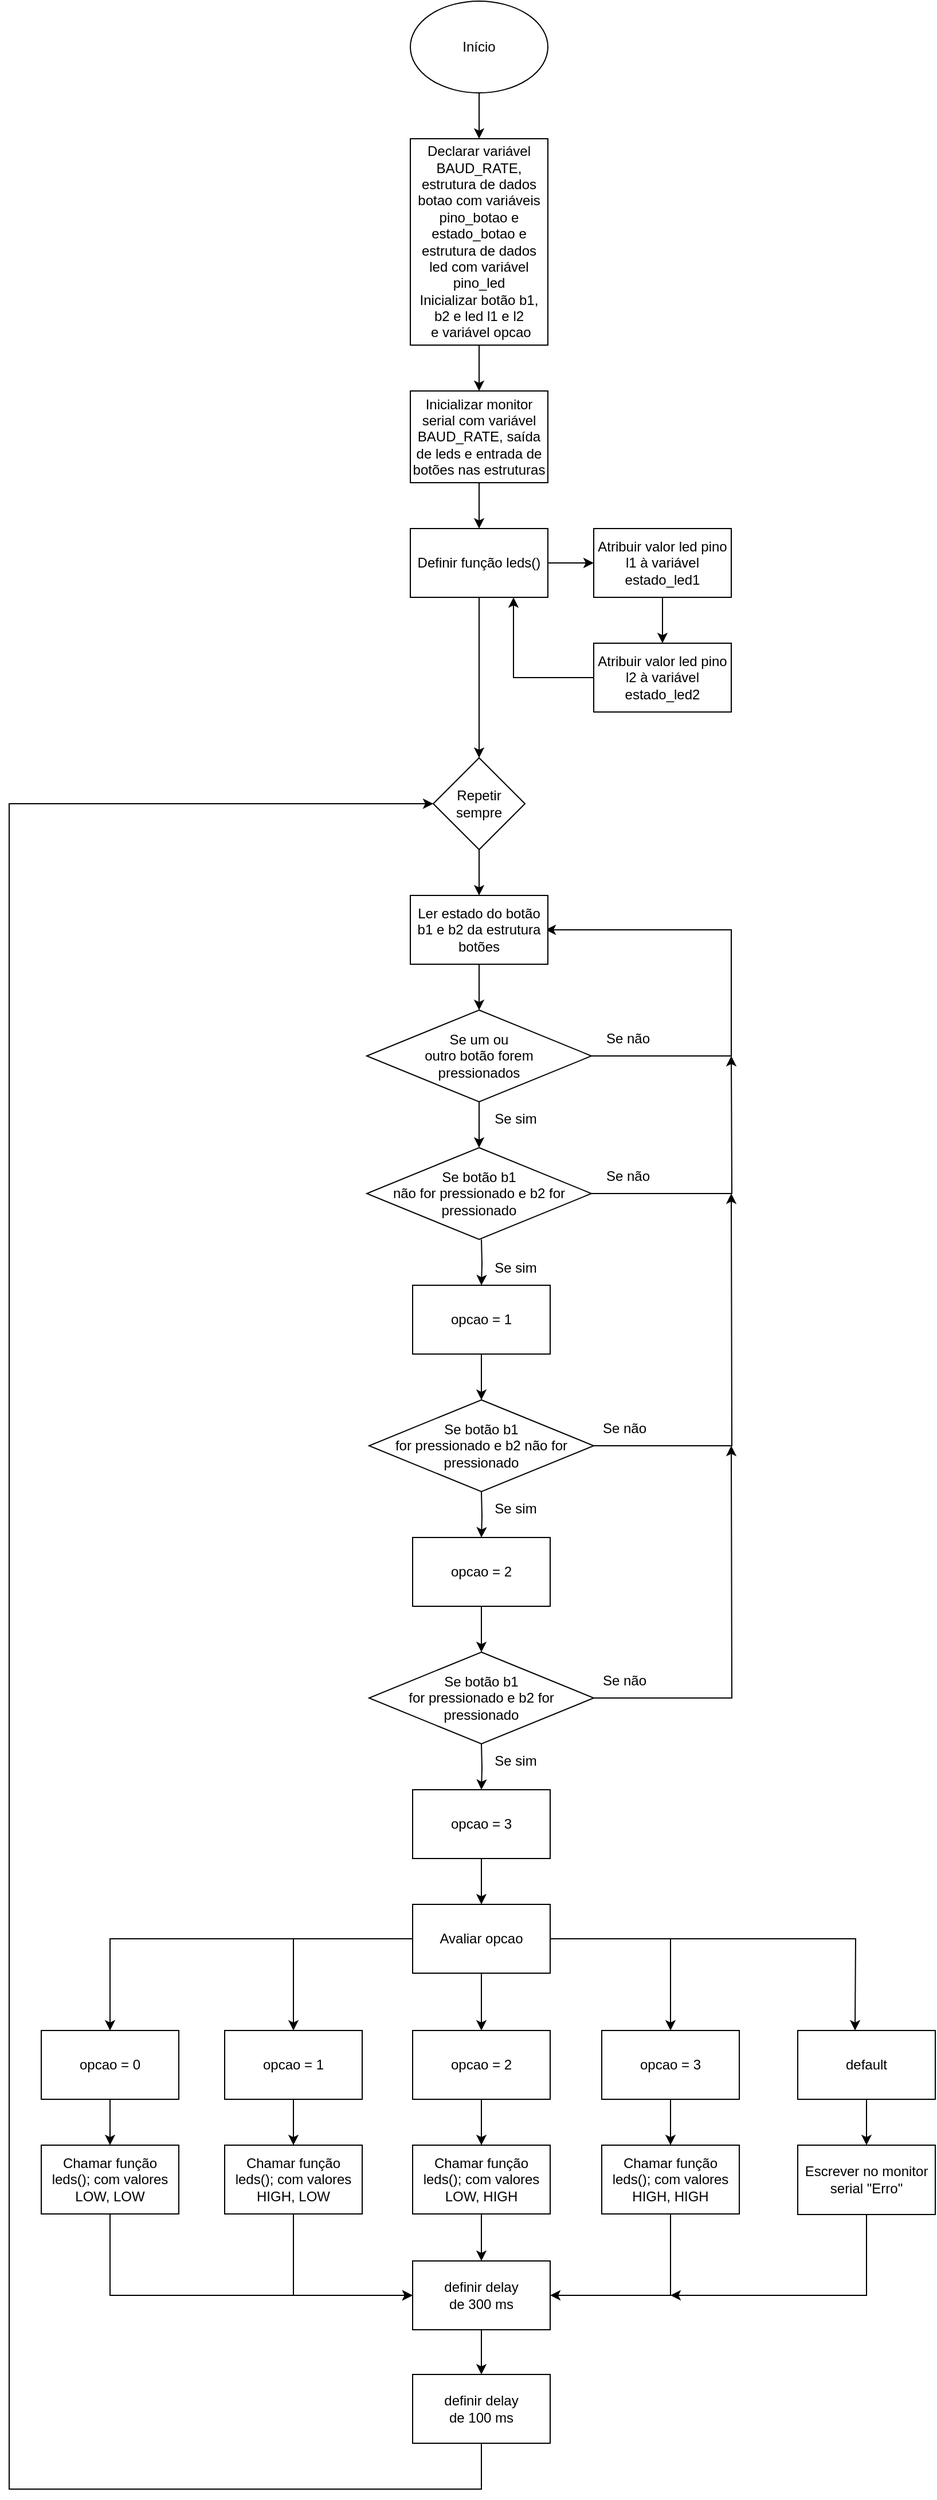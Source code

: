 <mxfile version="28.2.5">
  <diagram name="Página-1" id="gy2yo7RkpKanjK4BpiVM">
    <mxGraphModel dx="1453" dy="862" grid="1" gridSize="10" guides="1" tooltips="1" connect="1" arrows="1" fold="1" page="1" pageScale="1" pageWidth="827" pageHeight="1169" math="0" shadow="0">
      <root>
        <mxCell id="0" />
        <mxCell id="1" parent="0" />
        <mxCell id="s2uIdZ-xBV_o9WMeRKXz-3" style="edgeStyle=orthogonalEdgeStyle;rounded=0;orthogonalLoop=1;jettySize=auto;html=1;entryX=0.5;entryY=0;entryDx=0;entryDy=0;" parent="1" source="s2uIdZ-xBV_o9WMeRKXz-1" target="s2uIdZ-xBV_o9WMeRKXz-2" edge="1">
          <mxGeometry relative="1" as="geometry" />
        </mxCell>
        <mxCell id="s2uIdZ-xBV_o9WMeRKXz-1" value="Início" style="ellipse;whiteSpace=wrap;html=1;" parent="1" vertex="1">
          <mxGeometry x="360" y="40" width="120" height="80" as="geometry" />
        </mxCell>
        <mxCell id="sqqWQABOZcfXU_FFNj_d-2" style="edgeStyle=orthogonalEdgeStyle;rounded=0;orthogonalLoop=1;jettySize=auto;html=1;entryX=0.5;entryY=0;entryDx=0;entryDy=0;" edge="1" parent="1" source="s2uIdZ-xBV_o9WMeRKXz-2" target="s2uIdZ-xBV_o9WMeRKXz-4">
          <mxGeometry relative="1" as="geometry" />
        </mxCell>
        <mxCell id="s2uIdZ-xBV_o9WMeRKXz-2" value="Declarar variável BAUD_RATE, estrutura de dados botao com variáveis pino_botao e estado_botao e estrutura de dados led com variável pino_led&lt;div&gt;Inicializar botão b1, b2 e led l1 e l2&lt;div&gt;&amp;nbsp;e variável opcao&lt;/div&gt;&lt;/div&gt;" style="rounded=0;whiteSpace=wrap;html=1;" parent="1" vertex="1">
          <mxGeometry x="360" y="160" width="120" height="180" as="geometry" />
        </mxCell>
        <mxCell id="sqqWQABOZcfXU_FFNj_d-4" style="edgeStyle=orthogonalEdgeStyle;rounded=0;orthogonalLoop=1;jettySize=auto;html=1;entryX=0.5;entryY=0;entryDx=0;entryDy=0;" edge="1" parent="1" source="s2uIdZ-xBV_o9WMeRKXz-4" target="sqqWQABOZcfXU_FFNj_d-3">
          <mxGeometry relative="1" as="geometry" />
        </mxCell>
        <mxCell id="s2uIdZ-xBV_o9WMeRKXz-4" value="Inicializar monitor serial com variável BAUD_RATE, saída de leds e entrada de botões nas estruturas" style="rounded=0;whiteSpace=wrap;html=1;" parent="1" vertex="1">
          <mxGeometry x="360.0" y="380" width="120" height="80" as="geometry" />
        </mxCell>
        <mxCell id="aJDHhqfRUW_FTxvvCAS1-13" style="edgeStyle=orthogonalEdgeStyle;rounded=0;orthogonalLoop=1;jettySize=auto;html=1;entryX=0.5;entryY=0;entryDx=0;entryDy=0;" parent="1" source="s2uIdZ-xBV_o9WMeRKXz-6" target="aJDHhqfRUW_FTxvvCAS1-12" edge="1">
          <mxGeometry relative="1" as="geometry" />
        </mxCell>
        <mxCell id="s2uIdZ-xBV_o9WMeRKXz-6" value="Repetir sempre" style="rhombus;whiteSpace=wrap;html=1;" parent="1" vertex="1">
          <mxGeometry x="380.0" y="700" width="80" height="80" as="geometry" />
        </mxCell>
        <mxCell id="s2uIdZ-xBV_o9WMeRKXz-14" value="" style="edgeStyle=orthogonalEdgeStyle;rounded=0;orthogonalLoop=1;jettySize=auto;html=1;entryX=0.5;entryY=0;entryDx=0;entryDy=0;" parent="1" source="s2uIdZ-xBV_o9WMeRKXz-8" target="s2uIdZ-xBV_o9WMeRKXz-9" edge="1">
          <mxGeometry relative="1" as="geometry" />
        </mxCell>
        <mxCell id="s2uIdZ-xBV_o9WMeRKXz-15" style="edgeStyle=orthogonalEdgeStyle;rounded=0;orthogonalLoop=1;jettySize=auto;html=1;entryX=0.5;entryY=0;entryDx=0;entryDy=0;" parent="1" source="s2uIdZ-xBV_o9WMeRKXz-8" target="s2uIdZ-xBV_o9WMeRKXz-10" edge="1">
          <mxGeometry relative="1" as="geometry" />
        </mxCell>
        <mxCell id="s2uIdZ-xBV_o9WMeRKXz-16" style="edgeStyle=orthogonalEdgeStyle;rounded=0;orthogonalLoop=1;jettySize=auto;html=1;entryX=0.5;entryY=0;entryDx=0;entryDy=0;" parent="1" source="s2uIdZ-xBV_o9WMeRKXz-8" target="s2uIdZ-xBV_o9WMeRKXz-11" edge="1">
          <mxGeometry relative="1" as="geometry" />
        </mxCell>
        <mxCell id="s2uIdZ-xBV_o9WMeRKXz-17" style="edgeStyle=orthogonalEdgeStyle;rounded=0;orthogonalLoop=1;jettySize=auto;html=1;entryX=0.5;entryY=0;entryDx=0;entryDy=0;" parent="1" source="s2uIdZ-xBV_o9WMeRKXz-8" target="s2uIdZ-xBV_o9WMeRKXz-12" edge="1">
          <mxGeometry relative="1" as="geometry" />
        </mxCell>
        <mxCell id="s2uIdZ-xBV_o9WMeRKXz-18" style="edgeStyle=orthogonalEdgeStyle;rounded=0;orthogonalLoop=1;jettySize=auto;html=1;entryX=0.5;entryY=0;entryDx=0;entryDy=0;" parent="1" source="s2uIdZ-xBV_o9WMeRKXz-8" edge="1">
          <mxGeometry relative="1" as="geometry">
            <mxPoint x="748.0" y="1810.0" as="targetPoint" />
          </mxGeometry>
        </mxCell>
        <mxCell id="s2uIdZ-xBV_o9WMeRKXz-8" value="Avaliar opcao" style="rounded=0;whiteSpace=wrap;html=1;" parent="1" vertex="1">
          <mxGeometry x="362.0" y="1700" width="120" height="60" as="geometry" />
        </mxCell>
        <mxCell id="s2uIdZ-xBV_o9WMeRKXz-29" style="edgeStyle=orthogonalEdgeStyle;rounded=0;orthogonalLoop=1;jettySize=auto;html=1;entryX=0.5;entryY=0;entryDx=0;entryDy=0;" parent="1" source="s2uIdZ-xBV_o9WMeRKXz-9" target="s2uIdZ-xBV_o9WMeRKXz-24" edge="1">
          <mxGeometry relative="1" as="geometry" />
        </mxCell>
        <mxCell id="s2uIdZ-xBV_o9WMeRKXz-9" value="opcao = 0" style="rounded=0;whiteSpace=wrap;html=1;" parent="1" vertex="1">
          <mxGeometry x="38" y="1810" width="120" height="60" as="geometry" />
        </mxCell>
        <mxCell id="s2uIdZ-xBV_o9WMeRKXz-30" style="edgeStyle=orthogonalEdgeStyle;rounded=0;orthogonalLoop=1;jettySize=auto;html=1;entryX=0.5;entryY=0;entryDx=0;entryDy=0;" parent="1" source="s2uIdZ-xBV_o9WMeRKXz-10" target="s2uIdZ-xBV_o9WMeRKXz-25" edge="1">
          <mxGeometry relative="1" as="geometry" />
        </mxCell>
        <mxCell id="s2uIdZ-xBV_o9WMeRKXz-10" value="opcao = 1" style="rounded=0;whiteSpace=wrap;html=1;" parent="1" vertex="1">
          <mxGeometry x="198" y="1810" width="120" height="60" as="geometry" />
        </mxCell>
        <mxCell id="s2uIdZ-xBV_o9WMeRKXz-31" style="edgeStyle=orthogonalEdgeStyle;rounded=0;orthogonalLoop=1;jettySize=auto;html=1;entryX=0.5;entryY=0;entryDx=0;entryDy=0;" parent="1" source="s2uIdZ-xBV_o9WMeRKXz-11" target="s2uIdZ-xBV_o9WMeRKXz-26" edge="1">
          <mxGeometry relative="1" as="geometry" />
        </mxCell>
        <mxCell id="s2uIdZ-xBV_o9WMeRKXz-11" value="opcao = 2" style="rounded=0;whiteSpace=wrap;html=1;" parent="1" vertex="1">
          <mxGeometry x="362.0" y="1810" width="120" height="60" as="geometry" />
        </mxCell>
        <mxCell id="s2uIdZ-xBV_o9WMeRKXz-32" style="edgeStyle=orthogonalEdgeStyle;rounded=0;orthogonalLoop=1;jettySize=auto;html=1;entryX=0.5;entryY=0;entryDx=0;entryDy=0;" parent="1" source="s2uIdZ-xBV_o9WMeRKXz-12" target="s2uIdZ-xBV_o9WMeRKXz-27" edge="1">
          <mxGeometry relative="1" as="geometry" />
        </mxCell>
        <mxCell id="s2uIdZ-xBV_o9WMeRKXz-12" value="opcao = 3" style="rounded=0;whiteSpace=wrap;html=1;" parent="1" vertex="1">
          <mxGeometry x="527" y="1810" width="120" height="60" as="geometry" />
        </mxCell>
        <mxCell id="X4XGXa71mB_21eZPyC-M-17" style="edgeStyle=orthogonalEdgeStyle;rounded=0;orthogonalLoop=1;jettySize=auto;html=1;entryX=0.5;entryY=0;entryDx=0;entryDy=0;" parent="1" source="s2uIdZ-xBV_o9WMeRKXz-13" target="s2uIdZ-xBV_o9WMeRKXz-28" edge="1">
          <mxGeometry relative="1" as="geometry" />
        </mxCell>
        <mxCell id="s2uIdZ-xBV_o9WMeRKXz-13" value="default" style="rounded=0;whiteSpace=wrap;html=1;" parent="1" vertex="1">
          <mxGeometry x="698" y="1810" width="120" height="60" as="geometry" />
        </mxCell>
        <mxCell id="aJDHhqfRUW_FTxvvCAS1-23" style="edgeStyle=orthogonalEdgeStyle;rounded=0;orthogonalLoop=1;jettySize=auto;html=1;entryX=0;entryY=0.5;entryDx=0;entryDy=0;" parent="1" source="s2uIdZ-xBV_o9WMeRKXz-24" target="aJDHhqfRUW_FTxvvCAS1-20" edge="1">
          <mxGeometry relative="1" as="geometry">
            <Array as="points">
              <mxPoint x="98" y="2041" />
            </Array>
          </mxGeometry>
        </mxCell>
        <mxCell id="s2uIdZ-xBV_o9WMeRKXz-24" value="Chamar função leds(); com valores LOW, LOW" style="rounded=0;whiteSpace=wrap;html=1;" parent="1" vertex="1">
          <mxGeometry x="38" y="1910" width="120" height="60" as="geometry" />
        </mxCell>
        <mxCell id="aJDHhqfRUW_FTxvvCAS1-22" style="edgeStyle=orthogonalEdgeStyle;rounded=0;orthogonalLoop=1;jettySize=auto;html=1;entryX=0;entryY=0.5;entryDx=0;entryDy=0;" parent="1" source="s2uIdZ-xBV_o9WMeRKXz-25" target="aJDHhqfRUW_FTxvvCAS1-20" edge="1">
          <mxGeometry relative="1" as="geometry">
            <Array as="points">
              <mxPoint x="258" y="2041" />
            </Array>
          </mxGeometry>
        </mxCell>
        <mxCell id="s2uIdZ-xBV_o9WMeRKXz-25" value="Chamar função leds(); com valores HIGH, LOW" style="rounded=0;whiteSpace=wrap;html=1;" parent="1" vertex="1">
          <mxGeometry x="198" y="1910" width="120" height="60" as="geometry" />
        </mxCell>
        <mxCell id="aJDHhqfRUW_FTxvvCAS1-21" style="edgeStyle=orthogonalEdgeStyle;rounded=0;orthogonalLoop=1;jettySize=auto;html=1;entryX=0.5;entryY=0;entryDx=0;entryDy=0;" parent="1" source="s2uIdZ-xBV_o9WMeRKXz-26" target="aJDHhqfRUW_FTxvvCAS1-20" edge="1">
          <mxGeometry relative="1" as="geometry" />
        </mxCell>
        <mxCell id="s2uIdZ-xBV_o9WMeRKXz-26" value="Chamar função leds(); com valores LOW, HIGH" style="rounded=0;whiteSpace=wrap;html=1;" parent="1" vertex="1">
          <mxGeometry x="362.0" y="1910" width="120" height="60" as="geometry" />
        </mxCell>
        <mxCell id="aJDHhqfRUW_FTxvvCAS1-24" style="edgeStyle=orthogonalEdgeStyle;rounded=0;orthogonalLoop=1;jettySize=auto;html=1;entryX=1;entryY=0.5;entryDx=0;entryDy=0;" parent="1" source="s2uIdZ-xBV_o9WMeRKXz-27" target="aJDHhqfRUW_FTxvvCAS1-20" edge="1">
          <mxGeometry relative="1" as="geometry">
            <Array as="points">
              <mxPoint x="587" y="2041" />
            </Array>
          </mxGeometry>
        </mxCell>
        <mxCell id="s2uIdZ-xBV_o9WMeRKXz-27" value="Chamar função leds(); com valores HIGH, HIGH" style="rounded=0;whiteSpace=wrap;html=1;" parent="1" vertex="1">
          <mxGeometry x="527" y="1910" width="120" height="60" as="geometry" />
        </mxCell>
        <mxCell id="X4XGXa71mB_21eZPyC-M-18" style="edgeStyle=orthogonalEdgeStyle;rounded=0;orthogonalLoop=1;jettySize=auto;html=1;exitX=0.5;exitY=1;exitDx=0;exitDy=0;" parent="1" edge="1" source="s2uIdZ-xBV_o9WMeRKXz-28">
          <mxGeometry relative="1" as="geometry">
            <mxPoint x="587" y="2041" as="targetPoint" />
            <mxPoint x="755" y="2011" as="sourcePoint" />
            <Array as="points">
              <mxPoint x="758" y="2041" />
            </Array>
          </mxGeometry>
        </mxCell>
        <mxCell id="s2uIdZ-xBV_o9WMeRKXz-28" value="&lt;div&gt;Escrever no monitor serial &quot;Erro&quot;&lt;/div&gt;" style="rounded=0;whiteSpace=wrap;html=1;" parent="1" vertex="1">
          <mxGeometry x="698" y="1910" width="120" height="60.5" as="geometry" />
        </mxCell>
        <mxCell id="aJDHhqfRUW_FTxvvCAS1-19" style="edgeStyle=orthogonalEdgeStyle;rounded=0;orthogonalLoop=1;jettySize=auto;html=1;entryX=1;entryY=0.5;entryDx=0;entryDy=0;" parent="1" edge="1">
          <mxGeometry relative="1" as="geometry">
            <Array as="points">
              <mxPoint x="640" y="960" />
              <mxPoint x="640" y="850" />
            </Array>
            <mxPoint x="478" y="850" as="targetPoint" />
            <mxPoint x="516" y="960" as="sourcePoint" />
          </mxGeometry>
        </mxCell>
        <mxCell id="CsdU_1v0ilmqfFG2DQ1N-5" style="edgeStyle=orthogonalEdgeStyle;rounded=0;orthogonalLoop=1;jettySize=auto;html=1;entryX=0.5;entryY=0;entryDx=0;entryDy=0;" parent="1" source="aJDHhqfRUW_FTxvvCAS1-11" target="CsdU_1v0ilmqfFG2DQ1N-1" edge="1">
          <mxGeometry relative="1" as="geometry">
            <mxPoint x="420" y="1040" as="targetPoint" />
          </mxGeometry>
        </mxCell>
        <mxCell id="aJDHhqfRUW_FTxvvCAS1-11" value="Se um ou&lt;div&gt;outro botão forem&lt;/div&gt;&lt;div&gt;pressionados&lt;/div&gt;" style="rhombus;whiteSpace=wrap;html=1;" parent="1" vertex="1">
          <mxGeometry x="322.0" y="920" width="196" height="80" as="geometry" />
        </mxCell>
        <mxCell id="aJDHhqfRUW_FTxvvCAS1-15" style="edgeStyle=orthogonalEdgeStyle;rounded=0;orthogonalLoop=1;jettySize=auto;html=1;entryX=0.5;entryY=0;entryDx=0;entryDy=0;" parent="1" source="aJDHhqfRUW_FTxvvCAS1-12" target="aJDHhqfRUW_FTxvvCAS1-11" edge="1">
          <mxGeometry relative="1" as="geometry" />
        </mxCell>
        <mxCell id="aJDHhqfRUW_FTxvvCAS1-12" value="Ler estado do botão b1 e b2 da estrutura botões" style="rounded=0;whiteSpace=wrap;html=1;" parent="1" vertex="1">
          <mxGeometry x="360.0" y="820" width="120" height="60" as="geometry" />
        </mxCell>
        <mxCell id="aJDHhqfRUW_FTxvvCAS1-17" value="Se sim" style="text;html=1;align=center;verticalAlign=middle;whiteSpace=wrap;rounded=0;" parent="1" vertex="1">
          <mxGeometry x="422.0" y="1000" width="60" height="30" as="geometry" />
        </mxCell>
        <mxCell id="aJDHhqfRUW_FTxvvCAS1-18" value="Se não" style="text;html=1;align=center;verticalAlign=middle;whiteSpace=wrap;rounded=0;" parent="1" vertex="1">
          <mxGeometry x="520" y="930" width="60" height="30" as="geometry" />
        </mxCell>
        <mxCell id="sqqWQABOZcfXU_FFNj_d-24" style="edgeStyle=orthogonalEdgeStyle;rounded=0;orthogonalLoop=1;jettySize=auto;html=1;entryX=0.5;entryY=0;entryDx=0;entryDy=0;" edge="1" parent="1" source="aJDHhqfRUW_FTxvvCAS1-20" target="sqqWQABOZcfXU_FFNj_d-23">
          <mxGeometry relative="1" as="geometry" />
        </mxCell>
        <mxCell id="aJDHhqfRUW_FTxvvCAS1-20" value="definir delay&lt;div&gt;de 300 ms&lt;/div&gt;" style="rounded=0;whiteSpace=wrap;html=1;" parent="1" vertex="1">
          <mxGeometry x="362.0" y="2011" width="120" height="60" as="geometry" />
        </mxCell>
        <mxCell id="sqqWQABOZcfXU_FFNj_d-19" style="edgeStyle=orthogonalEdgeStyle;rounded=0;orthogonalLoop=1;jettySize=auto;html=1;" edge="1" parent="1" source="CsdU_1v0ilmqfFG2DQ1N-1">
          <mxGeometry relative="1" as="geometry">
            <mxPoint x="640" y="960" as="targetPoint" />
          </mxGeometry>
        </mxCell>
        <mxCell id="CsdU_1v0ilmqfFG2DQ1N-1" value="Se&amp;nbsp;&lt;span style=&quot;background-color: transparent; color: light-dark(rgb(0, 0, 0), rgb(255, 255, 255));&quot;&gt;botão b1&lt;/span&gt;&lt;div&gt;&lt;span style=&quot;background-color: transparent; color: light-dark(rgb(0, 0, 0), rgb(255, 255, 255));&quot;&gt;não for pressionado e b2 for pressionado&lt;/span&gt;&lt;/div&gt;" style="rhombus;whiteSpace=wrap;html=1;" parent="1" vertex="1">
          <mxGeometry x="322" y="1040" width="196" height="80" as="geometry" />
        </mxCell>
        <mxCell id="CsdU_1v0ilmqfFG2DQ1N-2" value="Se sim" style="text;html=1;align=center;verticalAlign=middle;whiteSpace=wrap;rounded=0;" parent="1" vertex="1">
          <mxGeometry x="422" y="1130" width="60" height="30" as="geometry" />
        </mxCell>
        <mxCell id="CsdU_1v0ilmqfFG2DQ1N-3" value="Se não" style="text;html=1;align=center;verticalAlign=middle;whiteSpace=wrap;rounded=0;" parent="1" vertex="1">
          <mxGeometry x="520" y="1050" width="60" height="30" as="geometry" />
        </mxCell>
        <mxCell id="CsdU_1v0ilmqfFG2DQ1N-8" style="edgeStyle=orthogonalEdgeStyle;rounded=0;orthogonalLoop=1;jettySize=auto;html=1;entryX=0.5;entryY=0;entryDx=0;entryDy=0;" parent="1" target="CsdU_1v0ilmqfFG2DQ1N-14" edge="1">
          <mxGeometry relative="1" as="geometry">
            <mxPoint x="422" y="1120" as="sourcePoint" />
          </mxGeometry>
        </mxCell>
        <mxCell id="sqqWQABOZcfXU_FFNj_d-20" style="edgeStyle=orthogonalEdgeStyle;rounded=0;orthogonalLoop=1;jettySize=auto;html=1;" edge="1" parent="1" source="CsdU_1v0ilmqfFG2DQ1N-10">
          <mxGeometry relative="1" as="geometry">
            <mxPoint x="640" y="1080" as="targetPoint" />
          </mxGeometry>
        </mxCell>
        <mxCell id="CsdU_1v0ilmqfFG2DQ1N-10" value="Se&amp;nbsp;&lt;span style=&quot;color: light-dark(rgb(0, 0, 0), rgb(255, 255, 255)); background-color: transparent;&quot;&gt;botão b1&lt;/span&gt;&lt;div&gt;&lt;span style=&quot;background-color: transparent; color: light-dark(rgb(0, 0, 0), rgb(255, 255, 255));&quot;&gt;for pressionado e b2 não for pressionado&lt;/span&gt;&lt;/div&gt;" style="rhombus;whiteSpace=wrap;html=1;" parent="1" vertex="1">
          <mxGeometry x="324" y="1260" width="196" height="80" as="geometry" />
        </mxCell>
        <mxCell id="CsdU_1v0ilmqfFG2DQ1N-12" value="Se não" style="text;html=1;align=center;verticalAlign=middle;whiteSpace=wrap;rounded=0;" parent="1" vertex="1">
          <mxGeometry x="517" y="1270" width="60" height="30" as="geometry" />
        </mxCell>
        <mxCell id="CsdU_1v0ilmqfFG2DQ1N-13" style="edgeStyle=orthogonalEdgeStyle;rounded=0;orthogonalLoop=1;jettySize=auto;html=1;entryX=0.5;entryY=0;entryDx=0;entryDy=0;" parent="1" source="CsdU_1v0ilmqfFG2DQ1N-14" target="CsdU_1v0ilmqfFG2DQ1N-10" edge="1">
          <mxGeometry relative="1" as="geometry" />
        </mxCell>
        <mxCell id="CsdU_1v0ilmqfFG2DQ1N-14" value="opcao = 1" style="rounded=0;whiteSpace=wrap;html=1;" parent="1" vertex="1">
          <mxGeometry x="362" y="1160" width="120" height="60" as="geometry" />
        </mxCell>
        <mxCell id="CsdU_1v0ilmqfFG2DQ1N-16" value="Se sim" style="text;html=1;align=center;verticalAlign=middle;whiteSpace=wrap;rounded=0;" parent="1" vertex="1">
          <mxGeometry x="422" y="1340" width="60" height="30" as="geometry" />
        </mxCell>
        <mxCell id="CsdU_1v0ilmqfFG2DQ1N-17" style="edgeStyle=orthogonalEdgeStyle;rounded=0;orthogonalLoop=1;jettySize=auto;html=1;entryX=0.5;entryY=0;entryDx=0;entryDy=0;" parent="1" target="CsdU_1v0ilmqfFG2DQ1N-21" edge="1">
          <mxGeometry relative="1" as="geometry">
            <mxPoint x="422" y="1340" as="sourcePoint" />
          </mxGeometry>
        </mxCell>
        <mxCell id="sqqWQABOZcfXU_FFNj_d-17" style="edgeStyle=orthogonalEdgeStyle;rounded=0;orthogonalLoop=1;jettySize=auto;html=1;entryX=0.5;entryY=0;entryDx=0;entryDy=0;" edge="1" parent="1" source="CsdU_1v0ilmqfFG2DQ1N-21" target="sqqWQABOZcfXU_FFNj_d-12">
          <mxGeometry relative="1" as="geometry" />
        </mxCell>
        <mxCell id="CsdU_1v0ilmqfFG2DQ1N-21" value="opcao = 2" style="rounded=0;whiteSpace=wrap;html=1;" parent="1" vertex="1">
          <mxGeometry x="362" y="1380" width="120" height="60" as="geometry" />
        </mxCell>
        <mxCell id="sqqWQABOZcfXU_FFNj_d-7" style="edgeStyle=orthogonalEdgeStyle;rounded=0;orthogonalLoop=1;jettySize=auto;html=1;entryX=0;entryY=0.5;entryDx=0;entryDy=0;" edge="1" parent="1" source="sqqWQABOZcfXU_FFNj_d-3" target="sqqWQABOZcfXU_FFNj_d-5">
          <mxGeometry relative="1" as="geometry" />
        </mxCell>
        <mxCell id="sqqWQABOZcfXU_FFNj_d-10" style="edgeStyle=orthogonalEdgeStyle;rounded=0;orthogonalLoop=1;jettySize=auto;html=1;entryX=0.5;entryY=0;entryDx=0;entryDy=0;" edge="1" parent="1" source="sqqWQABOZcfXU_FFNj_d-3" target="s2uIdZ-xBV_o9WMeRKXz-6">
          <mxGeometry relative="1" as="geometry" />
        </mxCell>
        <mxCell id="sqqWQABOZcfXU_FFNj_d-3" value="Definir função leds()" style="rounded=0;whiteSpace=wrap;html=1;" vertex="1" parent="1">
          <mxGeometry x="360" y="500" width="120" height="60" as="geometry" />
        </mxCell>
        <mxCell id="sqqWQABOZcfXU_FFNj_d-8" style="edgeStyle=orthogonalEdgeStyle;rounded=0;orthogonalLoop=1;jettySize=auto;html=1;entryX=0.5;entryY=0;entryDx=0;entryDy=0;" edge="1" parent="1" source="sqqWQABOZcfXU_FFNj_d-5" target="sqqWQABOZcfXU_FFNj_d-6">
          <mxGeometry relative="1" as="geometry" />
        </mxCell>
        <mxCell id="sqqWQABOZcfXU_FFNj_d-5" value="Atribuir valor led pino l1 à variável estado_led1" style="rounded=0;whiteSpace=wrap;html=1;" vertex="1" parent="1">
          <mxGeometry x="520" y="500" width="120" height="60" as="geometry" />
        </mxCell>
        <mxCell id="sqqWQABOZcfXU_FFNj_d-9" style="edgeStyle=orthogonalEdgeStyle;rounded=0;orthogonalLoop=1;jettySize=auto;html=1;entryX=0.75;entryY=1;entryDx=0;entryDy=0;" edge="1" parent="1" source="sqqWQABOZcfXU_FFNj_d-6" target="sqqWQABOZcfXU_FFNj_d-3">
          <mxGeometry relative="1" as="geometry" />
        </mxCell>
        <mxCell id="sqqWQABOZcfXU_FFNj_d-6" value="Atribuir valor led pino l2 à variável estado_led2" style="rounded=0;whiteSpace=wrap;html=1;" vertex="1" parent="1">
          <mxGeometry x="520" y="600" width="120" height="60" as="geometry" />
        </mxCell>
        <mxCell id="sqqWQABOZcfXU_FFNj_d-22" style="edgeStyle=orthogonalEdgeStyle;rounded=0;orthogonalLoop=1;jettySize=auto;html=1;" edge="1" parent="1" source="sqqWQABOZcfXU_FFNj_d-12">
          <mxGeometry relative="1" as="geometry">
            <mxPoint x="640" y="1300" as="targetPoint" />
          </mxGeometry>
        </mxCell>
        <mxCell id="sqqWQABOZcfXU_FFNj_d-12" value="Se&amp;nbsp;&lt;span style=&quot;color: light-dark(rgb(0, 0, 0), rgb(255, 255, 255)); background-color: transparent;&quot;&gt;botão b1&lt;/span&gt;&lt;div&gt;&lt;span style=&quot;background-color: transparent; color: light-dark(rgb(0, 0, 0), rgb(255, 255, 255));&quot;&gt;for pressionado e b2 for pressionado&lt;/span&gt;&lt;/div&gt;" style="rhombus;whiteSpace=wrap;html=1;" vertex="1" parent="1">
          <mxGeometry x="324" y="1480" width="196" height="80" as="geometry" />
        </mxCell>
        <mxCell id="sqqWQABOZcfXU_FFNj_d-13" value="Se não" style="text;html=1;align=center;verticalAlign=middle;whiteSpace=wrap;rounded=0;" vertex="1" parent="1">
          <mxGeometry x="517" y="1490" width="60" height="30" as="geometry" />
        </mxCell>
        <mxCell id="sqqWQABOZcfXU_FFNj_d-14" value="Se sim" style="text;html=1;align=center;verticalAlign=middle;whiteSpace=wrap;rounded=0;" vertex="1" parent="1">
          <mxGeometry x="422" y="1560" width="60" height="30" as="geometry" />
        </mxCell>
        <mxCell id="sqqWQABOZcfXU_FFNj_d-15" style="edgeStyle=orthogonalEdgeStyle;rounded=0;orthogonalLoop=1;jettySize=auto;html=1;entryX=0.5;entryY=0;entryDx=0;entryDy=0;" edge="1" parent="1" target="sqqWQABOZcfXU_FFNj_d-16">
          <mxGeometry relative="1" as="geometry">
            <mxPoint x="422" y="1560" as="sourcePoint" />
          </mxGeometry>
        </mxCell>
        <mxCell id="sqqWQABOZcfXU_FFNj_d-18" style="edgeStyle=orthogonalEdgeStyle;rounded=0;orthogonalLoop=1;jettySize=auto;html=1;entryX=0.5;entryY=0;entryDx=0;entryDy=0;" edge="1" parent="1" source="sqqWQABOZcfXU_FFNj_d-16" target="s2uIdZ-xBV_o9WMeRKXz-8">
          <mxGeometry relative="1" as="geometry" />
        </mxCell>
        <mxCell id="sqqWQABOZcfXU_FFNj_d-16" value="opcao = 3" style="rounded=0;whiteSpace=wrap;html=1;" vertex="1" parent="1">
          <mxGeometry x="362" y="1600" width="120" height="60" as="geometry" />
        </mxCell>
        <mxCell id="sqqWQABOZcfXU_FFNj_d-25" style="edgeStyle=orthogonalEdgeStyle;rounded=0;orthogonalLoop=1;jettySize=auto;html=1;entryX=0;entryY=0.5;entryDx=0;entryDy=0;" edge="1" parent="1" source="sqqWQABOZcfXU_FFNj_d-23" target="s2uIdZ-xBV_o9WMeRKXz-6">
          <mxGeometry relative="1" as="geometry">
            <Array as="points">
              <mxPoint x="422" y="2210" />
              <mxPoint x="10" y="2210" />
              <mxPoint x="10" y="740" />
            </Array>
          </mxGeometry>
        </mxCell>
        <mxCell id="sqqWQABOZcfXU_FFNj_d-23" value="definir delay&lt;div&gt;de 100 ms&lt;/div&gt;" style="rounded=0;whiteSpace=wrap;html=1;" vertex="1" parent="1">
          <mxGeometry x="362" y="2110" width="120" height="60" as="geometry" />
        </mxCell>
      </root>
    </mxGraphModel>
  </diagram>
</mxfile>
